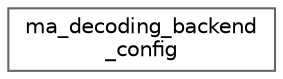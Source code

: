 digraph "Graphical Class Hierarchy"
{
 // LATEX_PDF_SIZE
  bgcolor="transparent";
  edge [fontname=Helvetica,fontsize=10,labelfontname=Helvetica,labelfontsize=10];
  node [fontname=Helvetica,fontsize=10,shape=box,height=0.2,width=0.4];
  rankdir="LR";
  Node0 [id="Node000000",label="ma_decoding_backend\l_config",height=0.2,width=0.4,color="grey40", fillcolor="white", style="filled",URL="$structma__decoding__backend__config.html",tooltip=" "];
}
